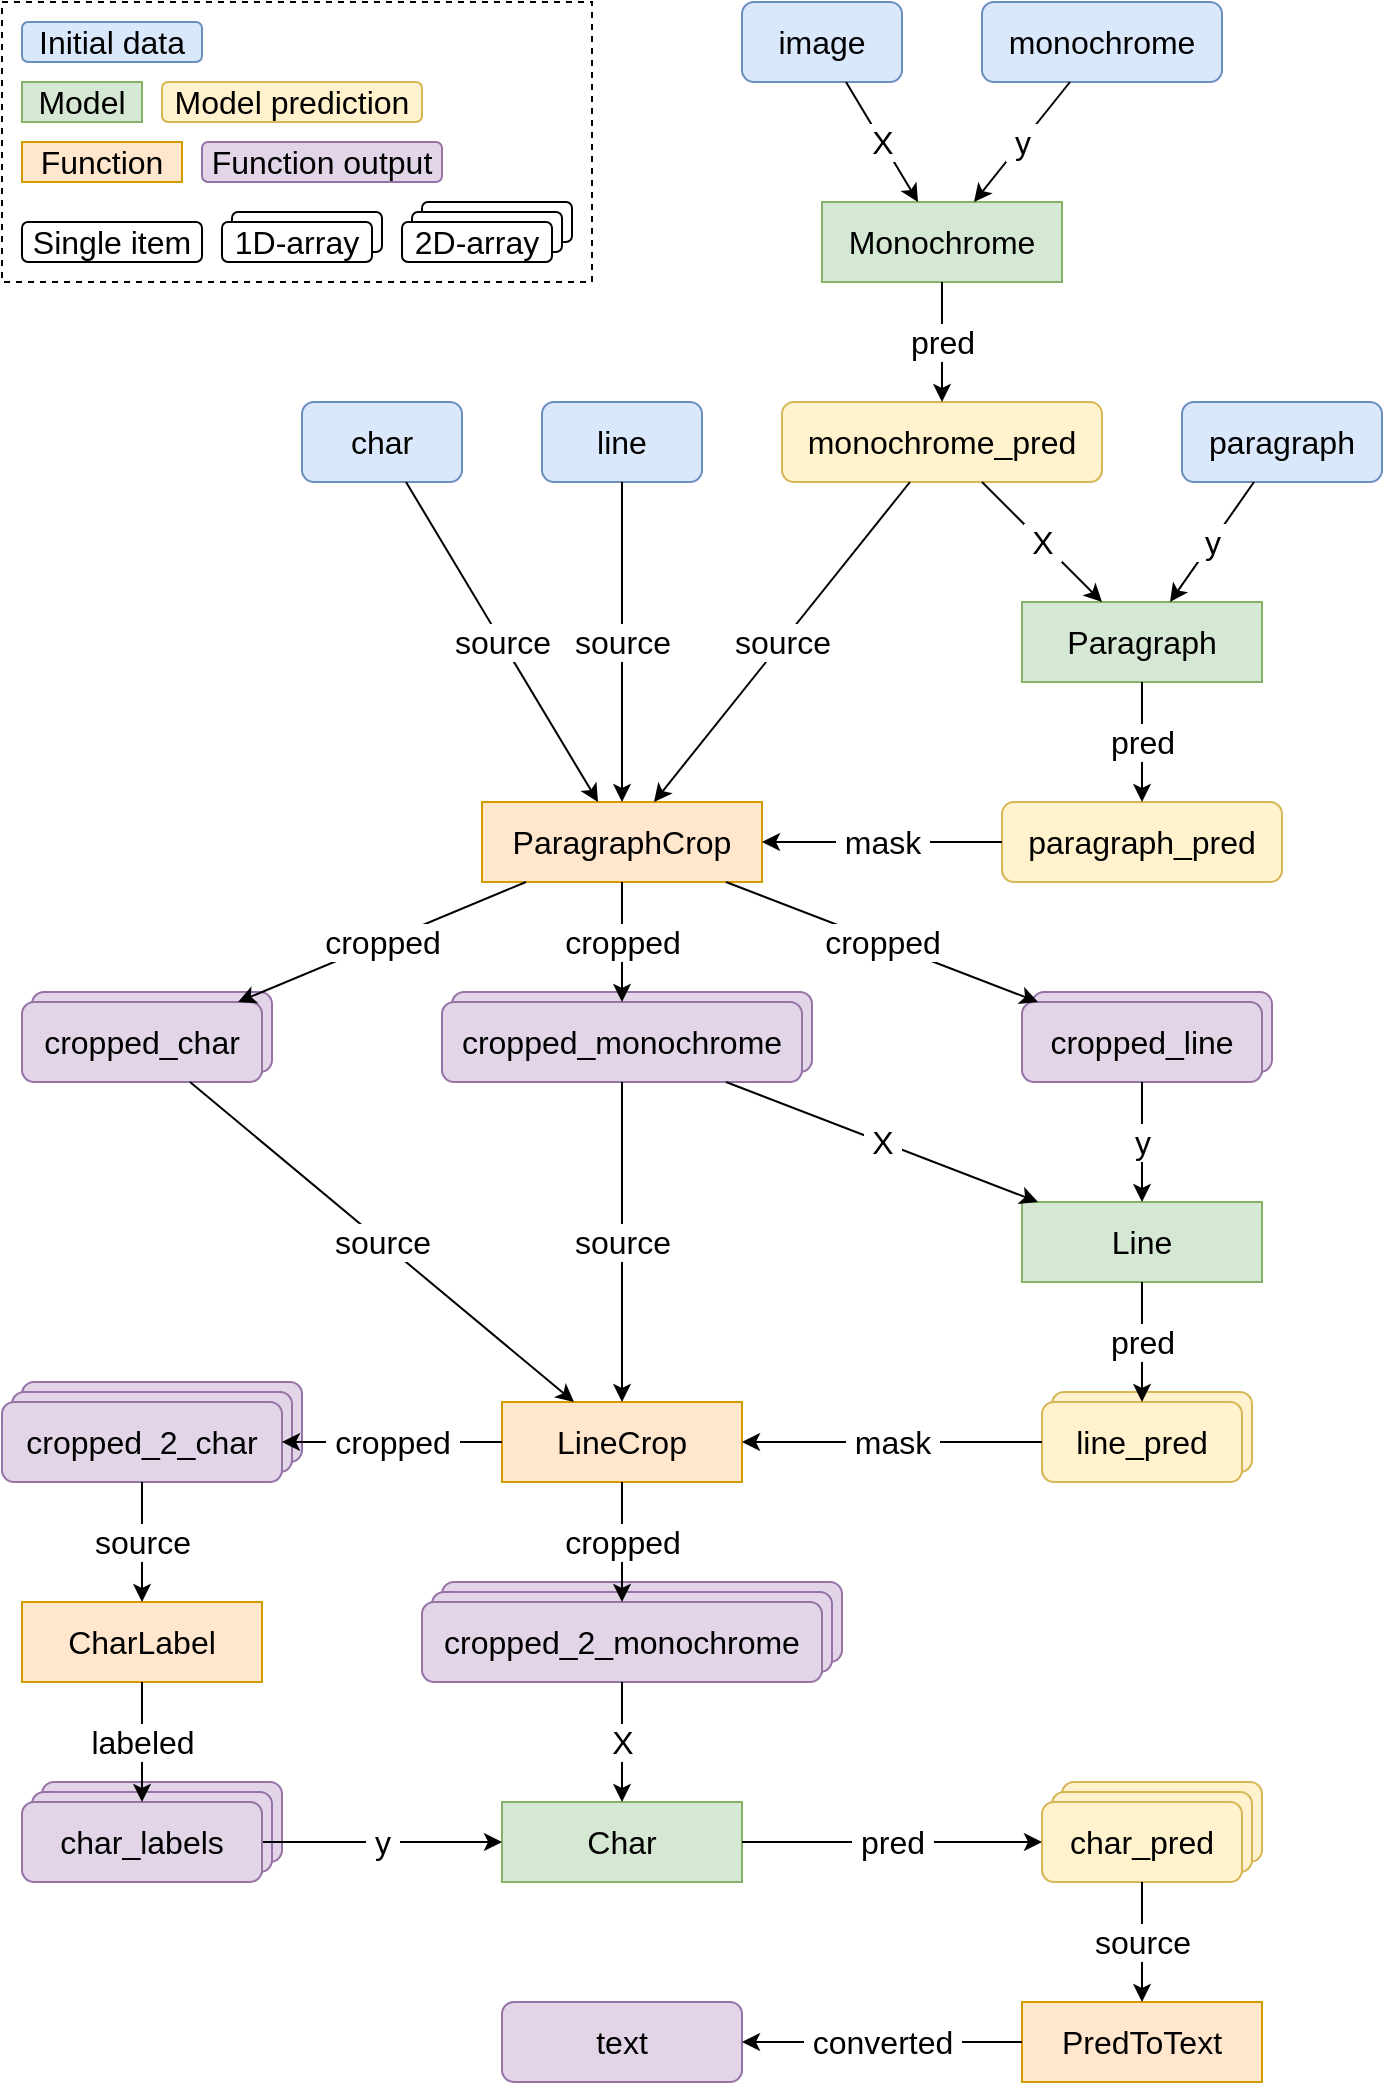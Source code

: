 <mxfile version="12.4.2" type="device" pages="1"><diagram id="PraZGFRgKS17hYS2waBv" name="Page-1"><mxGraphModel dx="2770" dy="2170" grid="1" gridSize="5" guides="1" tooltips="1" connect="1" arrows="1" fold="1" page="0" pageScale="1" pageWidth="1169" pageHeight="827" math="0" shadow="0"><root><mxCell id="0"/><mxCell id="1" parent="0"/><mxCell id="eJaalKG0RUB6UP-lh184-72" value="" style="rounded=0;whiteSpace=wrap;html=1;dashed=1;fillColor=none;fontFamily=Arial;fontSize=16;" vertex="1" parent="1"><mxGeometry x="-30" y="-440" width="295" height="140" as="geometry"/></mxCell><mxCell id="eJaalKG0RUB6UP-lh184-84" value="" style="rounded=1;whiteSpace=wrap;html=1;fontFamily=Arial;fontSize=16;" vertex="1" parent="1"><mxGeometry x="180" y="-340" width="75" height="20" as="geometry"/></mxCell><mxCell id="eJaalKG0RUB6UP-lh184-83" value="" style="rounded=1;whiteSpace=wrap;html=1;fontFamily=Arial;fontSize=16;" vertex="1" parent="1"><mxGeometry x="175" y="-335" width="75" height="20" as="geometry"/></mxCell><mxCell id="eJaalKG0RUB6UP-lh184-81" value="" style="rounded=1;whiteSpace=wrap;html=1;fontFamily=Arial;fontSize=16;" vertex="1" parent="1"><mxGeometry x="85" y="-335" width="75" height="20" as="geometry"/></mxCell><mxCell id="eJaalKG0RUB6UP-lh184-71" value="&lt;span style=&quot;white-space: normal; font-size: 16px;&quot;&gt;chars_pred&lt;/span&gt;" style="rounded=1;whiteSpace=wrap;html=1;fontFamily=Arial;fillColor=#fff2cc;strokeColor=#d6b656;fontSize=16;" vertex="1" parent="1"><mxGeometry x="500" y="450" width="100" height="40" as="geometry"/></mxCell><mxCell id="eJaalKG0RUB6UP-lh184-70" value="&lt;span style=&quot;white-space: normal; font-size: 16px;&quot;&gt;chars_pred&lt;/span&gt;" style="rounded=1;whiteSpace=wrap;html=1;fontFamily=Arial;fillColor=#fff2cc;strokeColor=#d6b656;fontSize=16;" vertex="1" parent="1"><mxGeometry x="495" y="455" width="100" height="40" as="geometry"/></mxCell><mxCell id="eJaalKG0RUB6UP-lh184-69" value="" style="rounded=1;whiteSpace=wrap;html=1;fontFamily=Arial;fillColor=#e1d5e7;strokeColor=#9673a6;fontSize=16;" vertex="1" parent="1"><mxGeometry x="-10" y="450" width="120" height="40" as="geometry"/></mxCell><mxCell id="eJaalKG0RUB6UP-lh184-68" value="" style="rounded=1;whiteSpace=wrap;html=1;fontFamily=Arial;fillColor=#e1d5e7;strokeColor=#9673a6;fontSize=16;" vertex="1" parent="1"><mxGeometry x="-15" y="455" width="120" height="40" as="geometry"/></mxCell><mxCell id="eJaalKG0RUB6UP-lh184-67" value="" style="rounded=1;whiteSpace=wrap;html=1;fontFamily=Arial;fillColor=#e1d5e7;strokeColor=#9673a6;fontSize=16;" vertex="1" parent="1"><mxGeometry x="-20" y="250" width="140" height="40" as="geometry"/></mxCell><mxCell id="eJaalKG0RUB6UP-lh184-66" value="" style="rounded=1;whiteSpace=wrap;html=1;fontFamily=Arial;fillColor=#e1d5e7;strokeColor=#9673a6;fontSize=16;" vertex="1" parent="1"><mxGeometry x="-25" y="255" width="140" height="40" as="geometry"/></mxCell><mxCell id="eJaalKG0RUB6UP-lh184-65" value="&lt;span style=&quot;white-space: normal; font-size: 16px;&quot;&gt;cropped_2_monochrome&lt;/span&gt;" style="rounded=1;whiteSpace=wrap;html=1;fontFamily=Arial;fillColor=#e1d5e7;strokeColor=#9673a6;fontSize=16;" vertex="1" parent="1"><mxGeometry x="190" y="350" width="200" height="40" as="geometry"/></mxCell><mxCell id="eJaalKG0RUB6UP-lh184-64" value="&lt;span style=&quot;white-space: normal; font-size: 16px;&quot;&gt;cropped_2_monochrome&lt;/span&gt;" style="rounded=1;whiteSpace=wrap;html=1;fontFamily=Arial;fillColor=#e1d5e7;strokeColor=#9673a6;fontSize=16;" vertex="1" parent="1"><mxGeometry x="185" y="355" width="200" height="40" as="geometry"/></mxCell><mxCell id="eJaalKG0RUB6UP-lh184-63" value="" style="rounded=1;whiteSpace=wrap;html=1;fontFamily=Arial;fillColor=#fff2cc;strokeColor=#d6b656;fontSize=16;" vertex="1" parent="1"><mxGeometry x="495" y="255" width="100" height="40" as="geometry"/></mxCell><mxCell id="eJaalKG0RUB6UP-lh184-62" value="" style="rounded=1;whiteSpace=wrap;html=1;fontFamily=Arial;fillColor=#e1d5e7;strokeColor=#9673a6;fontSize=16;" vertex="1" parent="1"><mxGeometry x="-15" y="55" width="120" height="40" as="geometry"/></mxCell><mxCell id="eJaalKG0RUB6UP-lh184-61" value="" style="rounded=1;whiteSpace=wrap;html=1;fontFamily=Arial;fillColor=#e1d5e7;strokeColor=#9673a6;fontSize=16;" vertex="1" parent="1"><mxGeometry x="195" y="55" width="180" height="40" as="geometry"/></mxCell><mxCell id="eJaalKG0RUB6UP-lh184-60" value="" style="rounded=1;whiteSpace=wrap;html=1;fontFamily=Arial;fillColor=#e1d5e7;strokeColor=#9673a6;fontSize=16;" vertex="1" parent="1"><mxGeometry x="485" y="55" width="120" height="40" as="geometry"/></mxCell><mxCell id="eJaalKG0RUB6UP-lh184-1" value="Monochrome" style="rounded=0;whiteSpace=wrap;html=1;fontFamily=Arial;fillColor=#d5e8d4;strokeColor=#82b366;fontSize=16;" vertex="1" parent="1"><mxGeometry x="380" y="-340" width="120" height="40" as="geometry"/></mxCell><mxCell id="eJaalKG0RUB6UP-lh184-2" value="Paragraph" style="rounded=0;whiteSpace=wrap;html=1;fontFamily=Arial;fillColor=#d5e8d4;strokeColor=#82b366;fontSize=16;" vertex="1" parent="1"><mxGeometry x="480" y="-140" width="120" height="40" as="geometry"/></mxCell><mxCell id="eJaalKG0RUB6UP-lh184-3" value="Line" style="rounded=0;whiteSpace=wrap;html=1;fontFamily=Arial;fillColor=#d5e8d4;strokeColor=#82b366;fontSize=16;" vertex="1" parent="1"><mxGeometry x="480" y="160" width="120" height="40" as="geometry"/></mxCell><mxCell id="eJaalKG0RUB6UP-lh184-4" value="ParagraphCrop" style="rounded=0;whiteSpace=wrap;html=1;fontFamily=Arial;fillColor=#ffe6cc;strokeColor=#d79b00;fontSize=16;" vertex="1" parent="1"><mxGeometry x="210" y="-40" width="140" height="40" as="geometry"/></mxCell><mxCell id="eJaalKG0RUB6UP-lh184-5" value="LineCrop" style="rounded=0;whiteSpace=wrap;html=1;fontFamily=Arial;fillColor=#ffe6cc;strokeColor=#d79b00;fontSize=16;" vertex="1" parent="1"><mxGeometry x="220" y="260" width="120" height="40" as="geometry"/></mxCell><mxCell id="eJaalKG0RUB6UP-lh184-6" value="Char" style="rounded=0;whiteSpace=wrap;html=1;fontFamily=Arial;fillColor=#d5e8d4;strokeColor=#82b366;fontSize=16;" vertex="1" parent="1"><mxGeometry x="220" y="460" width="120" height="40" as="geometry"/></mxCell><mxCell id="eJaalKG0RUB6UP-lh184-10" value="&lt;span style=&quot;white-space: normal; font-size: 16px;&quot;&gt;cropped_2_monochrome&lt;/span&gt;" style="rounded=1;whiteSpace=wrap;html=1;fontFamily=Arial;fillColor=#e1d5e7;strokeColor=#9673a6;fontSize=16;" vertex="1" parent="1"><mxGeometry x="180" y="360" width="200" height="40" as="geometry"/></mxCell><mxCell id="eJaalKG0RUB6UP-lh184-11" value="&lt;span style=&quot;white-space: normal; font-size: 16px;&quot;&gt;image&lt;/span&gt;" style="rounded=1;whiteSpace=wrap;html=1;fontFamily=Arial;fillColor=#dae8fc;strokeColor=#6c8ebf;fontSize=16;" vertex="1" parent="1"><mxGeometry x="340" y="-440" width="80" height="40" as="geometry"/></mxCell><mxCell id="eJaalKG0RUB6UP-lh184-12" value="&lt;span style=&quot;white-space: normal; font-size: 16px;&quot;&gt;monochrome&lt;/span&gt;" style="rounded=1;whiteSpace=wrap;html=1;fontFamily=Arial;fillColor=#dae8fc;strokeColor=#6c8ebf;fontSize=16;" vertex="1" parent="1"><mxGeometry x="460" y="-440" width="120" height="40" as="geometry"/></mxCell><mxCell id="eJaalKG0RUB6UP-lh184-13" value="paragraph" style="rounded=1;whiteSpace=wrap;html=1;fontFamily=Arial;fillColor=#dae8fc;strokeColor=#6c8ebf;fontSize=16;" vertex="1" parent="1"><mxGeometry x="560" y="-240" width="100" height="40" as="geometry"/></mxCell><mxCell id="eJaalKG0RUB6UP-lh184-14" value="line" style="rounded=1;whiteSpace=wrap;html=1;fontFamily=Arial;fillColor=#dae8fc;strokeColor=#6c8ebf;fontSize=16;" vertex="1" parent="1"><mxGeometry x="240" y="-240" width="80" height="40" as="geometry"/></mxCell><mxCell id="eJaalKG0RUB6UP-lh184-15" value="char" style="rounded=1;whiteSpace=wrap;html=1;fontFamily=Arial;fillColor=#dae8fc;strokeColor=#6c8ebf;fontSize=16;" vertex="1" parent="1"><mxGeometry x="120" y="-240" width="80" height="40" as="geometry"/></mxCell><mxCell id="eJaalKG0RUB6UP-lh184-16" value="&amp;nbsp;X&amp;nbsp;" style="endArrow=classic;html=1;fontFamily=Arial;fontSize=16;" edge="1" parent="1" source="eJaalKG0RUB6UP-lh184-11" target="eJaalKG0RUB6UP-lh184-1"><mxGeometry width="50" height="50" relative="1" as="geometry"><mxPoint x="120" y="-280" as="sourcePoint"/><mxPoint x="170" y="-330" as="targetPoint"/></mxGeometry></mxCell><mxCell id="eJaalKG0RUB6UP-lh184-17" value="&amp;nbsp;y&amp;nbsp;" style="endArrow=classic;html=1;fontFamily=Arial;fontSize=16;" edge="1" parent="1" source="eJaalKG0RUB6UP-lh184-12" target="eJaalKG0RUB6UP-lh184-1"><mxGeometry width="50" height="50" relative="1" as="geometry"><mxPoint x="382" y="-390" as="sourcePoint"/><mxPoint x="418" y="-330" as="targetPoint"/></mxGeometry></mxCell><mxCell id="eJaalKG0RUB6UP-lh184-18" value="&lt;span style=&quot;white-space: normal; font-size: 16px;&quot;&gt;monochrome_pred&lt;/span&gt;" style="rounded=1;whiteSpace=wrap;html=1;fontFamily=Arial;fillColor=#fff2cc;strokeColor=#d6b656;fontSize=16;" vertex="1" parent="1"><mxGeometry x="360" y="-240" width="160" height="40" as="geometry"/></mxCell><mxCell id="eJaalKG0RUB6UP-lh184-19" value="pred" style="endArrow=classic;html=1;fontFamily=Arial;fontSize=16;" edge="1" parent="1" source="eJaalKG0RUB6UP-lh184-1" target="eJaalKG0RUB6UP-lh184-18"><mxGeometry width="50" height="50" relative="1" as="geometry"><mxPoint x="478" y="-390" as="sourcePoint"/><mxPoint x="442.0" y="-330" as="targetPoint"/></mxGeometry></mxCell><mxCell id="eJaalKG0RUB6UP-lh184-20" value="&amp;nbsp;X&amp;nbsp;" style="endArrow=classic;html=1;fontFamily=Arial;fontSize=16;" edge="1" parent="1" source="eJaalKG0RUB6UP-lh184-18" target="eJaalKG0RUB6UP-lh184-2"><mxGeometry width="50" height="50" relative="1" as="geometry"><mxPoint x="430" y="-290" as="sourcePoint"/><mxPoint x="430" y="-230" as="targetPoint"/></mxGeometry></mxCell><mxCell id="eJaalKG0RUB6UP-lh184-21" value="&amp;nbsp;y&amp;nbsp;" style="endArrow=classic;html=1;fontFamily=Arial;fontSize=16;" edge="1" parent="1" source="eJaalKG0RUB6UP-lh184-13" target="eJaalKG0RUB6UP-lh184-2"><mxGeometry width="50" height="50" relative="1" as="geometry"><mxPoint x="446" y="-190" as="sourcePoint"/><mxPoint x="494" y="-130" as="targetPoint"/></mxGeometry></mxCell><mxCell id="eJaalKG0RUB6UP-lh184-22" value="&lt;span style=&quot;white-space: normal; font-size: 16px;&quot;&gt;paragraph_pred&lt;/span&gt;" style="rounded=1;whiteSpace=wrap;html=1;fontFamily=Arial;fillColor=#fff2cc;strokeColor=#d6b656;fontSize=16;" vertex="1" parent="1"><mxGeometry x="470" y="-40" width="140" height="40" as="geometry"/></mxCell><mxCell id="eJaalKG0RUB6UP-lh184-23" value="pred" style="endArrow=classic;html=1;fontFamily=Arial;fontSize=16;" edge="1" parent="1" source="eJaalKG0RUB6UP-lh184-2" target="eJaalKG0RUB6UP-lh184-22"><mxGeometry width="50" height="50" relative="1" as="geometry"><mxPoint x="470" y="-290" as="sourcePoint"/><mxPoint x="470" y="-230" as="targetPoint"/></mxGeometry></mxCell><mxCell id="eJaalKG0RUB6UP-lh184-24" value="&amp;nbsp;mask&amp;nbsp;" style="endArrow=classic;html=1;fontFamily=Arial;fontSize=16;" edge="1" parent="1" source="eJaalKG0RUB6UP-lh184-22" target="eJaalKG0RUB6UP-lh184-4"><mxGeometry width="50" height="50" relative="1" as="geometry"><mxPoint x="510" y="-90" as="sourcePoint"/><mxPoint x="510" y="-30" as="targetPoint"/></mxGeometry></mxCell><mxCell id="eJaalKG0RUB6UP-lh184-25" value="source" style="endArrow=classic;html=1;fontFamily=Arial;fontSize=16;" edge="1" parent="1" source="eJaalKG0RUB6UP-lh184-18" target="eJaalKG0RUB6UP-lh184-4"><mxGeometry width="50" height="50" relative="1" as="geometry"><mxPoint x="446" y="-190" as="sourcePoint"/><mxPoint x="494" y="-130" as="targetPoint"/></mxGeometry></mxCell><mxCell id="eJaalKG0RUB6UP-lh184-26" value="source" style="endArrow=classic;html=1;fontFamily=Arial;fontSize=16;" edge="1" parent="1" source="eJaalKG0RUB6UP-lh184-14" target="eJaalKG0RUB6UP-lh184-4"><mxGeometry width="50" height="50" relative="1" as="geometry"><mxPoint x="416" y="-190" as="sourcePoint"/><mxPoint x="304" y="-30" as="targetPoint"/></mxGeometry></mxCell><mxCell id="eJaalKG0RUB6UP-lh184-27" value="source" style="endArrow=classic;html=1;fontFamily=Arial;fontSize=16;" edge="1" parent="1" source="eJaalKG0RUB6UP-lh184-15" target="eJaalKG0RUB6UP-lh184-4"><mxGeometry width="50" height="50" relative="1" as="geometry"><mxPoint x="290" y="-190" as="sourcePoint"/><mxPoint x="290" y="-30" as="targetPoint"/></mxGeometry></mxCell><mxCell id="eJaalKG0RUB6UP-lh184-28" value="&lt;span style=&quot;white-space: normal; font-size: 16px;&quot;&gt;cropped_monochrome&lt;/span&gt;" style="rounded=1;whiteSpace=wrap;html=1;fontFamily=Arial;fillColor=#e1d5e7;strokeColor=#9673a6;fontSize=16;" vertex="1" parent="1"><mxGeometry x="190" y="60" width="180" height="40" as="geometry"/></mxCell><mxCell id="eJaalKG0RUB6UP-lh184-29" value="&lt;span style=&quot;white-space: normal; font-size: 16px;&quot;&gt;cropped_line&lt;/span&gt;" style="rounded=1;whiteSpace=wrap;html=1;fontFamily=Arial;fillColor=#e1d5e7;strokeColor=#9673a6;fontSize=16;" vertex="1" parent="1"><mxGeometry x="480" y="60" width="120" height="40" as="geometry"/></mxCell><mxCell id="eJaalKG0RUB6UP-lh184-30" value="&lt;span style=&quot;white-space: normal ; font-size: 16px&quot;&gt;cropped_char&lt;/span&gt;" style="rounded=1;whiteSpace=wrap;html=1;fontFamily=Arial;fillColor=#e1d5e7;strokeColor=#9673a6;fontSize=16;" vertex="1" parent="1"><mxGeometry x="-20" y="60" width="120" height="40" as="geometry"/></mxCell><mxCell id="eJaalKG0RUB6UP-lh184-31" value="cropped" style="endArrow=classic;html=1;fontFamily=Arial;fontSize=16;" edge="1" parent="1" source="eJaalKG0RUB6UP-lh184-4" target="eJaalKG0RUB6UP-lh184-28"><mxGeometry width="50" height="50" relative="1" as="geometry"><mxPoint x="416" y="-190" as="sourcePoint"/><mxPoint x="304" y="-30" as="targetPoint"/></mxGeometry></mxCell><mxCell id="eJaalKG0RUB6UP-lh184-32" value="cropped" style="endArrow=classic;html=1;fontFamily=Arial;fontSize=16;" edge="1" parent="1" source="eJaalKG0RUB6UP-lh184-4" target="eJaalKG0RUB6UP-lh184-29"><mxGeometry width="50" height="50" relative="1" as="geometry"><mxPoint x="316.364" y="10" as="sourcePoint"/><mxPoint x="408.636" y="80" as="targetPoint"/></mxGeometry></mxCell><mxCell id="eJaalKG0RUB6UP-lh184-33" value="cropped" style="endArrow=classic;html=1;fontFamily=Arial;fontSize=16;" edge="1" parent="1" source="eJaalKG0RUB6UP-lh184-4" target="eJaalKG0RUB6UP-lh184-30"><mxGeometry width="50" height="50" relative="1" as="geometry"><mxPoint x="290" y="10" as="sourcePoint"/><mxPoint x="290" y="80" as="targetPoint"/></mxGeometry></mxCell><mxCell id="eJaalKG0RUB6UP-lh184-34" value="y" style="endArrow=classic;html=1;fontFamily=Arial;fontSize=16;" edge="1" parent="1" source="eJaalKG0RUB6UP-lh184-29" target="eJaalKG0RUB6UP-lh184-3"><mxGeometry width="50" height="50" relative="1" as="geometry"><mxPoint x="330" y="10" as="sourcePoint"/><mxPoint x="330" y="90" as="targetPoint"/></mxGeometry></mxCell><mxCell id="eJaalKG0RUB6UP-lh184-35" value="&amp;nbsp;X&amp;nbsp;" style="endArrow=classic;html=1;fontFamily=Arial;fontSize=16;" edge="1" parent="1" source="eJaalKG0RUB6UP-lh184-28" target="eJaalKG0RUB6UP-lh184-3"><mxGeometry width="50" height="50" relative="1" as="geometry"><mxPoint x="290" y="110" as="sourcePoint"/><mxPoint x="290" y="170" as="targetPoint"/></mxGeometry></mxCell><mxCell id="eJaalKG0RUB6UP-lh184-36" value="&lt;span style=&quot;white-space: normal; font-size: 16px;&quot;&gt;line_pred&lt;/span&gt;" style="rounded=1;whiteSpace=wrap;html=1;fontFamily=Arial;fillColor=#fff2cc;strokeColor=#d6b656;fontSize=16;" vertex="1" parent="1"><mxGeometry x="490" y="260" width="100" height="40" as="geometry"/></mxCell><mxCell id="eJaalKG0RUB6UP-lh184-37" value="pred" style="endArrow=classic;html=1;fontFamily=Arial;fontSize=16;" edge="1" parent="1" source="eJaalKG0RUB6UP-lh184-3" target="eJaalKG0RUB6UP-lh184-36"><mxGeometry width="50" height="50" relative="1" as="geometry"><mxPoint x="330" y="110" as="sourcePoint"/><mxPoint x="330" y="170" as="targetPoint"/></mxGeometry></mxCell><mxCell id="eJaalKG0RUB6UP-lh184-39" value="&amp;nbsp;mask&amp;nbsp;" style="endArrow=classic;html=1;fontFamily=Arial;fontSize=16;" edge="1" parent="1" source="eJaalKG0RUB6UP-lh184-36" target="eJaalKG0RUB6UP-lh184-5"><mxGeometry width="50" height="50" relative="1" as="geometry"><mxPoint x="290" y="210" as="sourcePoint"/><mxPoint x="290" y="270" as="targetPoint"/></mxGeometry></mxCell><mxCell id="eJaalKG0RUB6UP-lh184-40" value="source" style="endArrow=classic;html=1;fontFamily=Arial;fontSize=16;" edge="1" parent="1" source="eJaalKG0RUB6UP-lh184-28" target="eJaalKG0RUB6UP-lh184-5"><mxGeometry width="50" height="50" relative="1" as="geometry"><mxPoint x="290" y="310" as="sourcePoint"/><mxPoint x="290" y="370" as="targetPoint"/></mxGeometry></mxCell><mxCell id="eJaalKG0RUB6UP-lh184-42" value="source" style="endArrow=classic;html=1;fontFamily=Arial;fontSize=16;" edge="1" parent="1" source="eJaalKG0RUB6UP-lh184-30" target="eJaalKG0RUB6UP-lh184-5"><mxGeometry width="50" height="50" relative="1" as="geometry"><mxPoint x="430" y="110" as="sourcePoint"/><mxPoint x="300" y="370" as="targetPoint"/></mxGeometry></mxCell><mxCell id="eJaalKG0RUB6UP-lh184-43" value="&lt;span style=&quot;white-space: normal ; font-size: 16px&quot;&gt;cropped_2_char&lt;/span&gt;" style="rounded=1;whiteSpace=wrap;html=1;fontFamily=Arial;fillColor=#e1d5e7;strokeColor=#9673a6;fontSize=16;" vertex="1" parent="1"><mxGeometry x="-30" y="260" width="140" height="40" as="geometry"/></mxCell><mxCell id="eJaalKG0RUB6UP-lh184-44" value="cropped" style="endArrow=classic;html=1;fontFamily=Arial;fontSize=16;" edge="1" parent="1" source="eJaalKG0RUB6UP-lh184-5" target="eJaalKG0RUB6UP-lh184-10"><mxGeometry width="50" height="50" relative="1" as="geometry"><mxPoint x="470" y="290" as="sourcePoint"/><mxPoint x="350" y="290" as="targetPoint"/></mxGeometry></mxCell><mxCell id="eJaalKG0RUB6UP-lh184-45" value="&amp;nbsp;cropped&amp;nbsp;" style="endArrow=classic;html=1;fontFamily=Arial;fontSize=16;" edge="1" parent="1" source="eJaalKG0RUB6UP-lh184-5" target="eJaalKG0RUB6UP-lh184-43"><mxGeometry width="50" height="50" relative="1" as="geometry"><mxPoint x="290" y="310" as="sourcePoint"/><mxPoint x="290" y="370" as="targetPoint"/></mxGeometry></mxCell><mxCell id="eJaalKG0RUB6UP-lh184-46" value="X" style="endArrow=classic;html=1;fontFamily=Arial;fontSize=16;" edge="1" parent="1" source="eJaalKG0RUB6UP-lh184-10" target="eJaalKG0RUB6UP-lh184-6"><mxGeometry width="50" height="50" relative="1" as="geometry"><mxPoint x="254" y="310" as="sourcePoint"/><mxPoint x="146" y="370" as="targetPoint"/></mxGeometry></mxCell><mxCell id="eJaalKG0RUB6UP-lh184-47" value="&amp;nbsp;y&amp;nbsp;" style="endArrow=classic;html=1;fontFamily=Arial;fontSize=16;" edge="1" parent="1" source="eJaalKG0RUB6UP-lh184-52" target="eJaalKG0RUB6UP-lh184-6"><mxGeometry width="50" height="50" relative="1" as="geometry"><mxPoint x="130" y="510" as="sourcePoint"/><mxPoint x="290" y="470" as="targetPoint"/></mxGeometry></mxCell><mxCell id="eJaalKG0RUB6UP-lh184-49" value="&lt;span style=&quot;white-space: normal ; font-size: 16px&quot;&gt;char_pred&lt;/span&gt;" style="rounded=1;whiteSpace=wrap;html=1;fontFamily=Arial;fillColor=#fff2cc;strokeColor=#d6b656;fontSize=16;" vertex="1" parent="1"><mxGeometry x="490" y="460" width="100" height="40" as="geometry"/></mxCell><mxCell id="eJaalKG0RUB6UP-lh184-50" value="&amp;nbsp;pred&amp;nbsp;" style="endArrow=classic;html=1;fontFamily=Arial;fontSize=16;" edge="1" parent="1" source="eJaalKG0RUB6UP-lh184-6" target="eJaalKG0RUB6UP-lh184-49"><mxGeometry width="50" height="50" relative="1" as="geometry"><mxPoint x="290" y="410" as="sourcePoint"/><mxPoint x="290" y="470" as="targetPoint"/></mxGeometry></mxCell><mxCell id="eJaalKG0RUB6UP-lh184-51" value="CharLabel" style="rounded=0;whiteSpace=wrap;html=1;fontFamily=Arial;fillColor=#ffe6cc;strokeColor=#d79b00;fontSize=16;" vertex="1" parent="1"><mxGeometry x="-20" y="360" width="120" height="40" as="geometry"/></mxCell><mxCell id="eJaalKG0RUB6UP-lh184-52" value="&lt;span style=&quot;white-space: normal ; font-size: 16px&quot;&gt;char_labels&lt;/span&gt;" style="rounded=1;whiteSpace=wrap;html=1;fontFamily=Arial;fillColor=#e1d5e7;strokeColor=#9673a6;fontSize=16;" vertex="1" parent="1"><mxGeometry x="-20" y="460" width="120" height="40" as="geometry"/></mxCell><mxCell id="eJaalKG0RUB6UP-lh184-53" value="labeled" style="endArrow=classic;html=1;fontFamily=Arial;fontSize=16;" edge="1" parent="1" source="eJaalKG0RUB6UP-lh184-51" target="eJaalKG0RUB6UP-lh184-52"><mxGeometry width="50" height="50" relative="1" as="geometry"><mxPoint x="110" y="490" as="sourcePoint"/><mxPoint x="210" y="490" as="targetPoint"/></mxGeometry></mxCell><mxCell id="eJaalKG0RUB6UP-lh184-54" value="source" style="endArrow=classic;html=1;fontFamily=Arial;fontSize=16;" edge="1" parent="1" source="eJaalKG0RUB6UP-lh184-43" target="eJaalKG0RUB6UP-lh184-51"><mxGeometry width="50" height="50" relative="1" as="geometry"><mxPoint x="50" y="410" as="sourcePoint"/><mxPoint x="50" y="470" as="targetPoint"/></mxGeometry></mxCell><mxCell id="eJaalKG0RUB6UP-lh184-56" value="PredToText" style="rounded=0;whiteSpace=wrap;html=1;fontFamily=Arial;fillColor=#ffe6cc;strokeColor=#d79b00;fontSize=16;" vertex="1" parent="1"><mxGeometry x="480" y="560" width="120" height="40" as="geometry"/></mxCell><mxCell id="eJaalKG0RUB6UP-lh184-57" value="source" style="endArrow=classic;html=1;fontFamily=Arial;fontSize=16;" edge="1" parent="1" source="eJaalKG0RUB6UP-lh184-49" target="eJaalKG0RUB6UP-lh184-56"><mxGeometry width="50" height="50" relative="1" as="geometry"><mxPoint x="350" y="490" as="sourcePoint"/><mxPoint x="500" y="490" as="targetPoint"/></mxGeometry></mxCell><mxCell id="eJaalKG0RUB6UP-lh184-58" value="text" style="rounded=1;whiteSpace=wrap;html=1;fontFamily=Arial;fillColor=#e1d5e7;strokeColor=#9673a6;fontSize=16;" vertex="1" parent="1"><mxGeometry x="220" y="560" width="120" height="40" as="geometry"/></mxCell><mxCell id="eJaalKG0RUB6UP-lh184-59" value="&amp;nbsp;converted&amp;nbsp;" style="endArrow=classic;html=1;fontFamily=Arial;fontSize=16;" edge="1" parent="1" source="eJaalKG0RUB6UP-lh184-56" target="eJaalKG0RUB6UP-lh184-58"><mxGeometry width="50" height="50" relative="1" as="geometry"><mxPoint x="550" y="510" as="sourcePoint"/><mxPoint x="550" y="610" as="targetPoint"/></mxGeometry></mxCell><mxCell id="eJaalKG0RUB6UP-lh184-74" value="Initial data" style="rounded=1;whiteSpace=wrap;html=1;fontFamily=Arial;fontSize=16;fillColor=#dae8fc;strokeColor=#6c8ebf;" vertex="1" parent="1"><mxGeometry x="-20" y="-430" width="90" height="20" as="geometry"/></mxCell><mxCell id="eJaalKG0RUB6UP-lh184-75" value="Model" style="rounded=0;whiteSpace=wrap;html=1;fontFamily=Arial;fillColor=#d5e8d4;strokeColor=#82b366;fontSize=16;" vertex="1" parent="1"><mxGeometry x="-20" y="-400" width="60" height="20" as="geometry"/></mxCell><mxCell id="eJaalKG0RUB6UP-lh184-76" value="Function" style="rounded=0;whiteSpace=wrap;html=1;fontFamily=Arial;fillColor=#ffe6cc;strokeColor=#d79b00;fontSize=16;" vertex="1" parent="1"><mxGeometry x="-20" y="-370" width="80" height="20" as="geometry"/></mxCell><mxCell id="eJaalKG0RUB6UP-lh184-77" value="Model prediction" style="rounded=1;whiteSpace=wrap;html=1;fontFamily=Arial;fontSize=16;fillColor=#fff2cc;strokeColor=#d6b656;" vertex="1" parent="1"><mxGeometry x="50" y="-400" width="130" height="20" as="geometry"/></mxCell><mxCell id="eJaalKG0RUB6UP-lh184-78" value="Function output" style="rounded=1;whiteSpace=wrap;html=1;fontFamily=Arial;fontSize=16;fillColor=#e1d5e7;strokeColor=#9673a6;" vertex="1" parent="1"><mxGeometry x="70" y="-370" width="120" height="20" as="geometry"/></mxCell><mxCell id="eJaalKG0RUB6UP-lh184-79" value="1D-array" style="rounded=1;whiteSpace=wrap;html=1;fontFamily=Arial;fontSize=16;" vertex="1" parent="1"><mxGeometry x="80" y="-330" width="75" height="20" as="geometry"/></mxCell><mxCell id="eJaalKG0RUB6UP-lh184-82" value="2D-array" style="rounded=1;whiteSpace=wrap;html=1;fontFamily=Arial;fontSize=16;" vertex="1" parent="1"><mxGeometry x="170" y="-330" width="75" height="20" as="geometry"/></mxCell><mxCell id="eJaalKG0RUB6UP-lh184-85" value="Single item" style="rounded=1;whiteSpace=wrap;html=1;fontFamily=Arial;fontSize=16;" vertex="1" parent="1"><mxGeometry x="-20" y="-330" width="90" height="20" as="geometry"/></mxCell></root></mxGraphModel></diagram></mxfile>